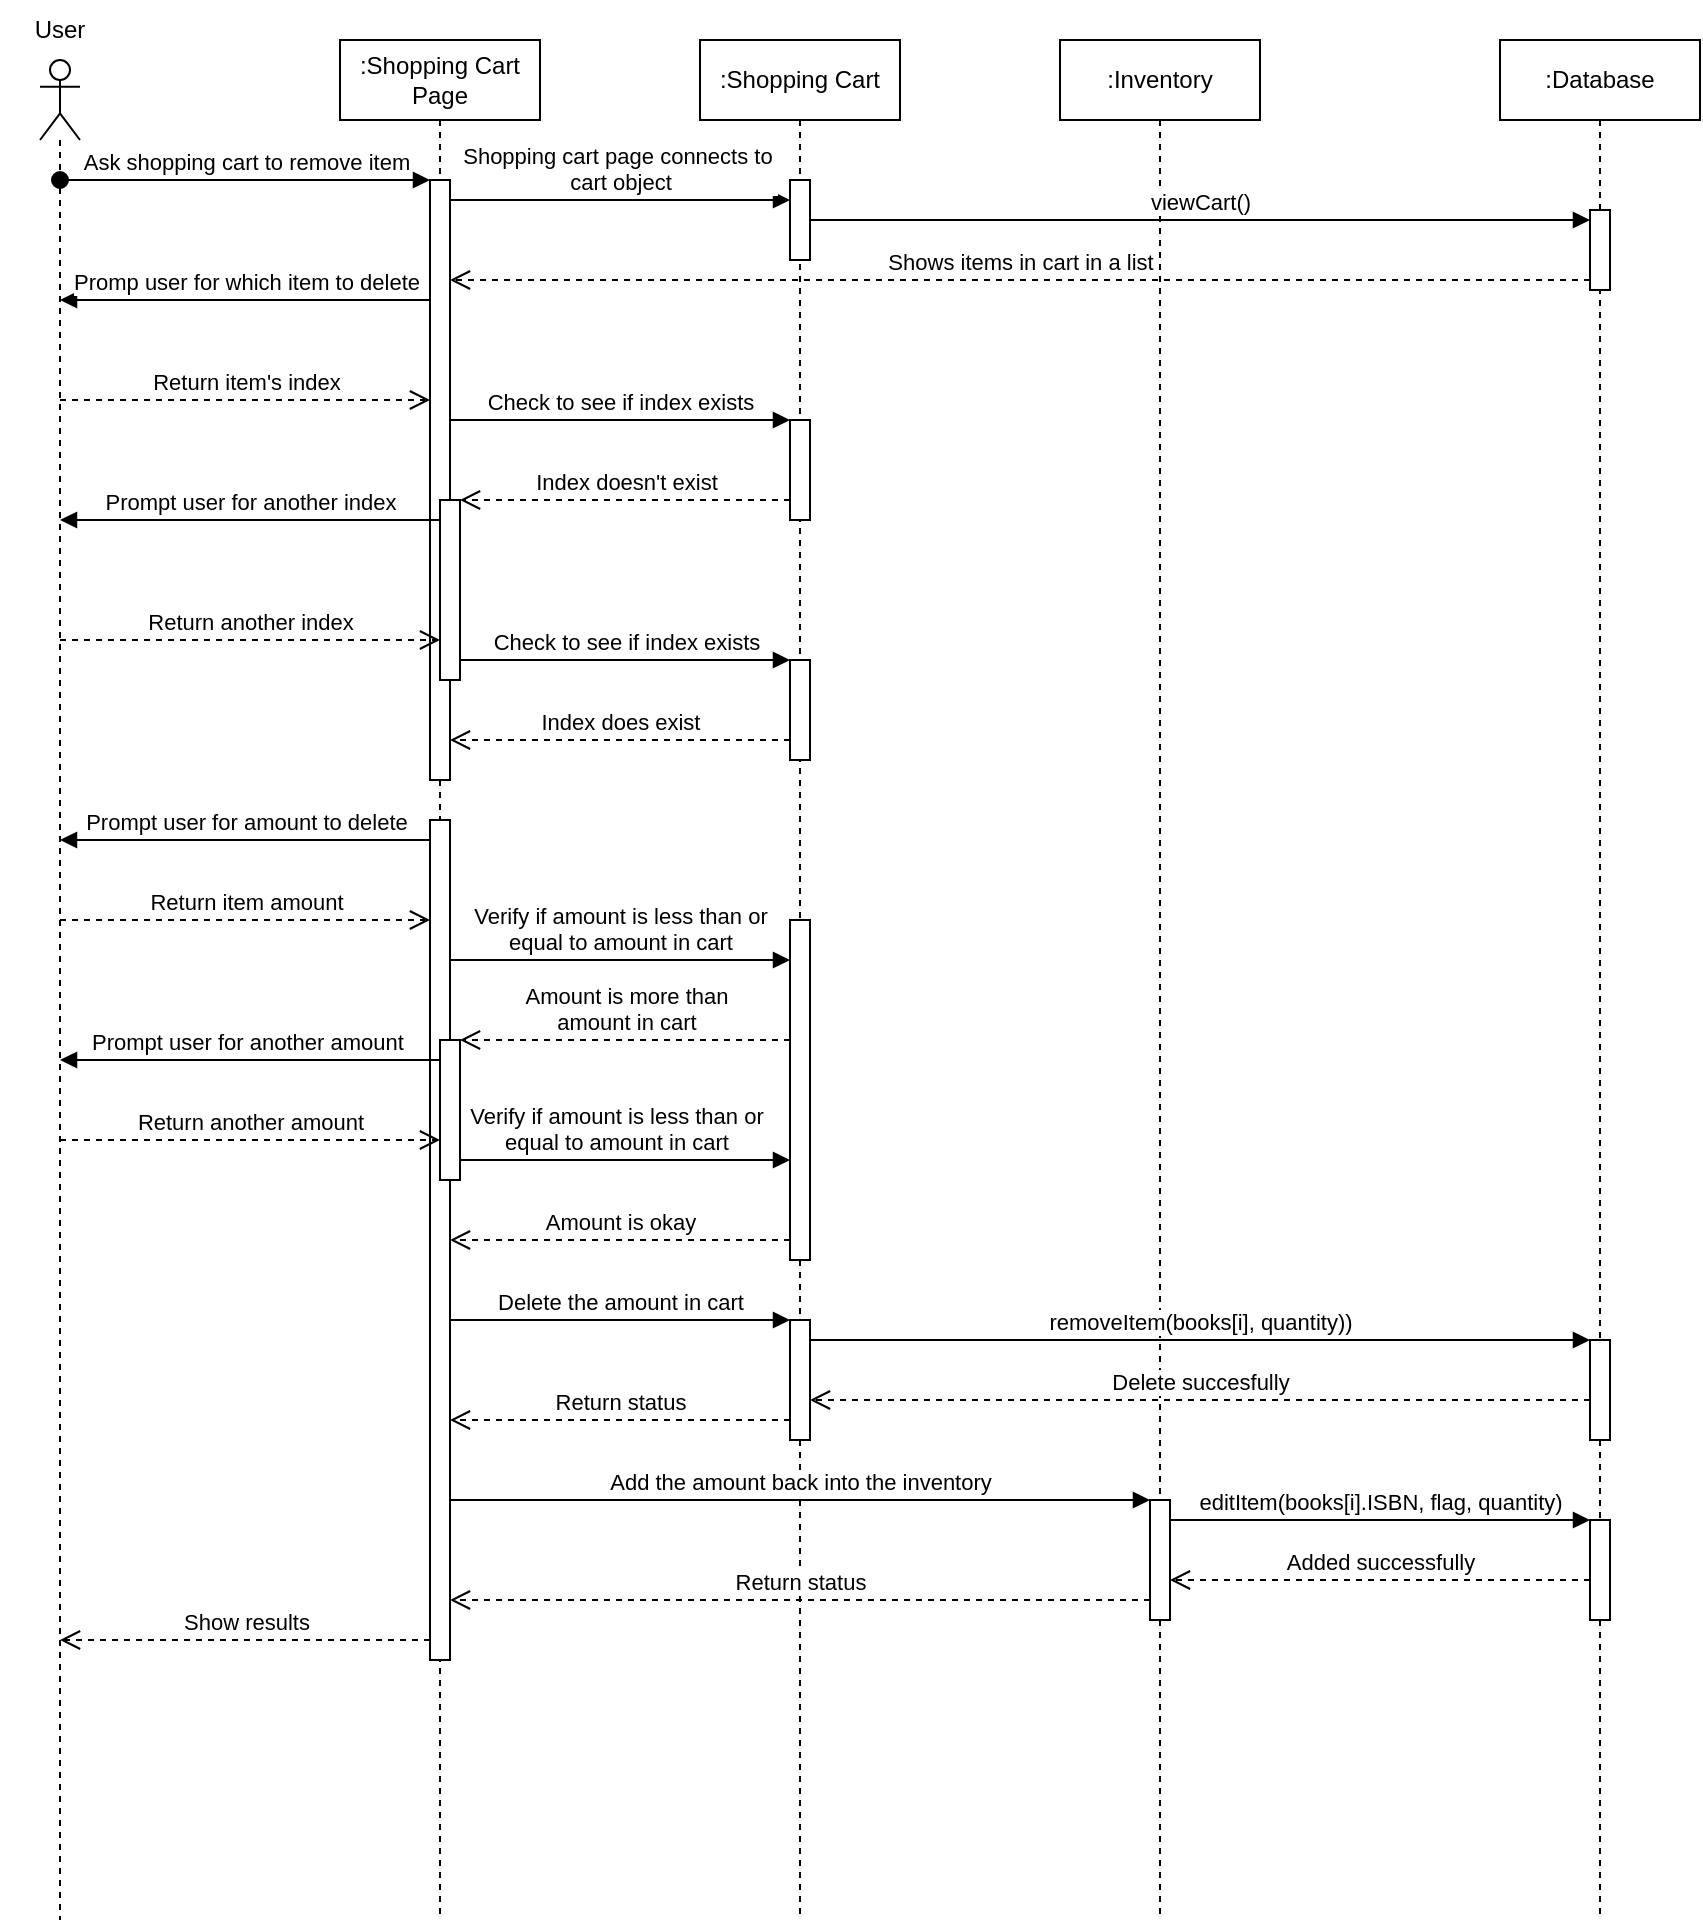 <mxfile version="20.8.23" type="github">
  <diagram name="Page-1" id="2YBvvXClWsGukQMizWep">
    <mxGraphModel dx="1247" dy="725" grid="1" gridSize="10" guides="1" tooltips="1" connect="1" arrows="1" fold="1" page="1" pageScale="1" pageWidth="1100" pageHeight="850" math="0" shadow="0">
      <root>
        <mxCell id="0" />
        <mxCell id="1" parent="0" />
        <mxCell id="aM9ryv3xv72pqoxQDRHE-1" value=":Shopping Cart" style="shape=umlLifeline;perimeter=lifelinePerimeter;whiteSpace=wrap;html=1;container=0;dropTarget=0;collapsible=0;recursiveResize=0;outlineConnect=0;portConstraint=eastwest;newEdgeStyle={&quot;edgeStyle&quot;:&quot;elbowEdgeStyle&quot;,&quot;elbow&quot;:&quot;vertical&quot;,&quot;curved&quot;:0,&quot;rounded&quot;:0};" parent="1" vertex="1">
          <mxGeometry x="420" y="60" width="100" height="940" as="geometry" />
        </mxCell>
        <mxCell id="aM9ryv3xv72pqoxQDRHE-2" value="" style="html=1;points=[];perimeter=orthogonalPerimeter;outlineConnect=0;targetShapes=umlLifeline;portConstraint=eastwest;newEdgeStyle={&quot;edgeStyle&quot;:&quot;elbowEdgeStyle&quot;,&quot;elbow&quot;:&quot;vertical&quot;,&quot;curved&quot;:0,&quot;rounded&quot;:0};" parent="aM9ryv3xv72pqoxQDRHE-1" vertex="1">
          <mxGeometry x="45" y="190" width="10" height="50" as="geometry" />
        </mxCell>
        <mxCell id="WzLBoGMBvQ0cPkd2S0De-14" value="" style="html=1;points=[];perimeter=orthogonalPerimeter;outlineConnect=0;targetShapes=umlLifeline;portConstraint=eastwest;newEdgeStyle={&quot;edgeStyle&quot;:&quot;elbowEdgeStyle&quot;,&quot;elbow&quot;:&quot;vertical&quot;,&quot;curved&quot;:0,&quot;rounded&quot;:0};" vertex="1" parent="aM9ryv3xv72pqoxQDRHE-1">
          <mxGeometry x="45" y="440" width="10" height="170" as="geometry" />
        </mxCell>
        <mxCell id="WzLBoGMBvQ0cPkd2S0De-26" value="" style="html=1;points=[];perimeter=orthogonalPerimeter;outlineConnect=0;targetShapes=umlLifeline;portConstraint=eastwest;newEdgeStyle={&quot;edgeStyle&quot;:&quot;elbowEdgeStyle&quot;,&quot;elbow&quot;:&quot;vertical&quot;,&quot;curved&quot;:0,&quot;rounded&quot;:0};" vertex="1" parent="aM9ryv3xv72pqoxQDRHE-1">
          <mxGeometry x="45" y="310" width="10" height="50" as="geometry" />
        </mxCell>
        <mxCell id="WzLBoGMBvQ0cPkd2S0De-30" value="" style="html=1;points=[];perimeter=orthogonalPerimeter;outlineConnect=0;targetShapes=umlLifeline;portConstraint=eastwest;newEdgeStyle={&quot;edgeStyle&quot;:&quot;elbowEdgeStyle&quot;,&quot;elbow&quot;:&quot;vertical&quot;,&quot;curved&quot;:0,&quot;rounded&quot;:0};" vertex="1" parent="aM9ryv3xv72pqoxQDRHE-1">
          <mxGeometry x="45" y="640" width="10" height="60" as="geometry" />
        </mxCell>
        <mxCell id="WzLBoGMBvQ0cPkd2S0De-41" value="" style="html=1;points=[];perimeter=orthogonalPerimeter;outlineConnect=0;targetShapes=umlLifeline;portConstraint=eastwest;newEdgeStyle={&quot;edgeStyle&quot;:&quot;elbowEdgeStyle&quot;,&quot;elbow&quot;:&quot;vertical&quot;,&quot;curved&quot;:0,&quot;rounded&quot;:0};" vertex="1" parent="aM9ryv3xv72pqoxQDRHE-1">
          <mxGeometry x="45" y="70" width="10" height="40" as="geometry" />
        </mxCell>
        <mxCell id="aM9ryv3xv72pqoxQDRHE-5" value=":Inventory" style="shape=umlLifeline;perimeter=lifelinePerimeter;whiteSpace=wrap;html=1;container=0;dropTarget=0;collapsible=0;recursiveResize=0;outlineConnect=0;portConstraint=eastwest;newEdgeStyle={&quot;edgeStyle&quot;:&quot;elbowEdgeStyle&quot;,&quot;elbow&quot;:&quot;vertical&quot;,&quot;curved&quot;:0,&quot;rounded&quot;:0};" parent="1" vertex="1">
          <mxGeometry x="600" y="60" width="100" height="940" as="geometry" />
        </mxCell>
        <mxCell id="aM9ryv3xv72pqoxQDRHE-6" value="" style="html=1;points=[];perimeter=orthogonalPerimeter;outlineConnect=0;targetShapes=umlLifeline;portConstraint=eastwest;newEdgeStyle={&quot;edgeStyle&quot;:&quot;elbowEdgeStyle&quot;,&quot;elbow&quot;:&quot;vertical&quot;,&quot;curved&quot;:0,&quot;rounded&quot;:0};" parent="aM9ryv3xv72pqoxQDRHE-5" vertex="1">
          <mxGeometry x="45" y="730" width="10" height="60" as="geometry" />
        </mxCell>
        <mxCell id="jPpGuaEWy_2qQxv9hoCe-4" value="" style="shape=umlLifeline;perimeter=lifelinePerimeter;whiteSpace=wrap;html=1;container=1;dropTarget=0;collapsible=0;recursiveResize=0;outlineConnect=0;portConstraint=eastwest;newEdgeStyle={&quot;edgeStyle&quot;:&quot;elbowEdgeStyle&quot;,&quot;elbow&quot;:&quot;vertical&quot;,&quot;curved&quot;:0,&quot;rounded&quot;:0};participant=umlActor;" parent="1" vertex="1">
          <mxGeometry x="90" y="70" width="20" height="930" as="geometry" />
        </mxCell>
        <mxCell id="jPpGuaEWy_2qQxv9hoCe-5" value="User" style="text;strokeColor=none;align=center;fillColor=none;html=1;verticalAlign=middle;whiteSpace=wrap;rounded=0;" parent="1" vertex="1">
          <mxGeometry x="70" y="40" width="60" height="30" as="geometry" />
        </mxCell>
        <mxCell id="aM9ryv3xv72pqoxQDRHE-3" value="Ask shopping cart to remove item" style="html=1;verticalAlign=bottom;startArrow=oval;endArrow=block;startSize=8;edgeStyle=elbowEdgeStyle;elbow=vertical;curved=0;rounded=0;" parent="1" target="WzLBoGMBvQ0cPkd2S0De-2" edge="1" source="jPpGuaEWy_2qQxv9hoCe-4">
          <mxGeometry x="-0.002" relative="1" as="geometry">
            <mxPoint x="210" y="110" as="sourcePoint" />
            <mxPoint x="240" y="130" as="targetPoint" />
            <Array as="points">
              <mxPoint x="200" y="130" />
            </Array>
            <mxPoint as="offset" />
          </mxGeometry>
        </mxCell>
        <mxCell id="WzLBoGMBvQ0cPkd2S0De-1" value=":Shopping Cart Page" style="shape=umlLifeline;perimeter=lifelinePerimeter;whiteSpace=wrap;html=1;container=0;dropTarget=0;collapsible=0;recursiveResize=0;outlineConnect=0;portConstraint=eastwest;newEdgeStyle={&quot;edgeStyle&quot;:&quot;elbowEdgeStyle&quot;,&quot;elbow&quot;:&quot;vertical&quot;,&quot;curved&quot;:0,&quot;rounded&quot;:0};" vertex="1" parent="1">
          <mxGeometry x="240" y="60" width="100" height="940" as="geometry" />
        </mxCell>
        <mxCell id="WzLBoGMBvQ0cPkd2S0De-2" value="" style="html=1;points=[];perimeter=orthogonalPerimeter;outlineConnect=0;targetShapes=umlLifeline;portConstraint=eastwest;newEdgeStyle={&quot;edgeStyle&quot;:&quot;elbowEdgeStyle&quot;,&quot;elbow&quot;:&quot;vertical&quot;,&quot;curved&quot;:0,&quot;rounded&quot;:0};" vertex="1" parent="WzLBoGMBvQ0cPkd2S0De-1">
          <mxGeometry x="45" y="70" width="10" height="300" as="geometry" />
        </mxCell>
        <mxCell id="aM9ryv3xv72pqoxQDRHE-4" value="" style="html=1;points=[];perimeter=orthogonalPerimeter;outlineConnect=0;targetShapes=umlLifeline;portConstraint=eastwest;newEdgeStyle={&quot;edgeStyle&quot;:&quot;elbowEdgeStyle&quot;,&quot;elbow&quot;:&quot;vertical&quot;,&quot;curved&quot;:0,&quot;rounded&quot;:0};" parent="WzLBoGMBvQ0cPkd2S0De-1" vertex="1">
          <mxGeometry x="50" y="230" width="10" height="90" as="geometry" />
        </mxCell>
        <mxCell id="WzLBoGMBvQ0cPkd2S0De-28" value="" style="html=1;points=[];perimeter=orthogonalPerimeter;outlineConnect=0;targetShapes=umlLifeline;portConstraint=eastwest;newEdgeStyle={&quot;edgeStyle&quot;:&quot;elbowEdgeStyle&quot;,&quot;elbow&quot;:&quot;vertical&quot;,&quot;curved&quot;:0,&quot;rounded&quot;:0};" vertex="1" parent="WzLBoGMBvQ0cPkd2S0De-1">
          <mxGeometry x="45" y="390" width="10" height="420" as="geometry" />
        </mxCell>
        <mxCell id="WzLBoGMBvQ0cPkd2S0De-17" value="" style="html=1;points=[];perimeter=orthogonalPerimeter;outlineConnect=0;targetShapes=umlLifeline;portConstraint=eastwest;newEdgeStyle={&quot;edgeStyle&quot;:&quot;elbowEdgeStyle&quot;,&quot;elbow&quot;:&quot;vertical&quot;,&quot;curved&quot;:0,&quot;rounded&quot;:0};" vertex="1" parent="WzLBoGMBvQ0cPkd2S0De-1">
          <mxGeometry x="50" y="500" width="10" height="70" as="geometry" />
        </mxCell>
        <mxCell id="WzLBoGMBvQ0cPkd2S0De-4" value="Promp user for which item to delete" style="html=1;verticalAlign=bottom;endArrow=block;edgeStyle=elbowEdgeStyle;elbow=vertical;curved=0;rounded=0;" edge="1" parent="1" source="WzLBoGMBvQ0cPkd2S0De-2" target="jPpGuaEWy_2qQxv9hoCe-4">
          <mxGeometry width="80" relative="1" as="geometry">
            <mxPoint x="150" y="170" as="sourcePoint" />
            <mxPoint x="230" y="170" as="targetPoint" />
            <Array as="points">
              <mxPoint x="200" y="190" />
              <mxPoint x="170" y="170" />
            </Array>
          </mxGeometry>
        </mxCell>
        <mxCell id="WzLBoGMBvQ0cPkd2S0De-5" value="Return item&#39;s index" style="html=1;verticalAlign=bottom;endArrow=open;dashed=1;endSize=8;edgeStyle=elbowEdgeStyle;elbow=vertical;curved=0;rounded=0;" edge="1" parent="1" source="jPpGuaEWy_2qQxv9hoCe-4" target="WzLBoGMBvQ0cPkd2S0De-2">
          <mxGeometry relative="1" as="geometry">
            <mxPoint x="230" y="209.5" as="sourcePoint" />
            <mxPoint x="150" y="209.5" as="targetPoint" />
            <Array as="points">
              <mxPoint x="220" y="240" />
              <mxPoint x="240" y="230" />
              <mxPoint x="280" y="210" />
            </Array>
          </mxGeometry>
        </mxCell>
        <mxCell id="WzLBoGMBvQ0cPkd2S0De-6" value="Check to see if index exists" style="html=1;verticalAlign=bottom;endArrow=block;edgeStyle=elbowEdgeStyle;elbow=vertical;curved=0;rounded=0;" edge="1" parent="1" source="WzLBoGMBvQ0cPkd2S0De-2" target="aM9ryv3xv72pqoxQDRHE-2">
          <mxGeometry width="80" relative="1" as="geometry">
            <mxPoint x="310" y="250" as="sourcePoint" />
            <mxPoint x="400" y="260" as="targetPoint" />
            <Array as="points">
              <mxPoint x="410" y="250" />
            </Array>
          </mxGeometry>
        </mxCell>
        <mxCell id="WzLBoGMBvQ0cPkd2S0De-7" value="Index doesn&#39;t exist" style="html=1;verticalAlign=bottom;endArrow=open;dashed=1;endSize=8;edgeStyle=elbowEdgeStyle;elbow=vertical;curved=0;rounded=0;" edge="1" parent="1" source="aM9ryv3xv72pqoxQDRHE-2" target="aM9ryv3xv72pqoxQDRHE-4">
          <mxGeometry relative="1" as="geometry">
            <mxPoint x="465" y="290" as="sourcePoint" />
            <mxPoint x="385" y="290" as="targetPoint" />
            <Array as="points">
              <mxPoint x="340" y="290" />
            </Array>
          </mxGeometry>
        </mxCell>
        <mxCell id="WzLBoGMBvQ0cPkd2S0De-8" value="Prompt user for another index" style="html=1;verticalAlign=bottom;endArrow=block;edgeStyle=elbowEdgeStyle;elbow=vertical;curved=0;rounded=0;" edge="1" parent="1" source="aM9ryv3xv72pqoxQDRHE-4" target="jPpGuaEWy_2qQxv9hoCe-4">
          <mxGeometry width="80" relative="1" as="geometry">
            <mxPoint x="275" y="330" as="sourcePoint" />
            <mxPoint x="90" y="330" as="targetPoint" />
            <Array as="points">
              <mxPoint x="220" y="300" />
              <mxPoint x="260" y="290" />
              <mxPoint x="190" y="330" />
              <mxPoint x="160" y="320" />
            </Array>
          </mxGeometry>
        </mxCell>
        <mxCell id="WzLBoGMBvQ0cPkd2S0De-9" value="Return another index" style="html=1;verticalAlign=bottom;endArrow=open;dashed=1;endSize=8;edgeStyle=elbowEdgeStyle;elbow=vertical;curved=0;rounded=0;" edge="1" parent="1" source="jPpGuaEWy_2qQxv9hoCe-4" target="aM9ryv3xv72pqoxQDRHE-4">
          <mxGeometry relative="1" as="geometry">
            <mxPoint x="230" y="350" as="sourcePoint" />
            <mxPoint x="150" y="350" as="targetPoint" />
            <Array as="points">
              <mxPoint x="240" y="360" />
            </Array>
          </mxGeometry>
        </mxCell>
        <mxCell id="WzLBoGMBvQ0cPkd2S0De-10" value="Check to see if index exists" style="html=1;verticalAlign=bottom;endArrow=block;edgeStyle=elbowEdgeStyle;elbow=vertical;curved=0;rounded=0;" edge="1" parent="1" source="aM9ryv3xv72pqoxQDRHE-4" target="WzLBoGMBvQ0cPkd2S0De-26">
          <mxGeometry width="80" relative="1" as="geometry">
            <mxPoint x="305" y="360" as="sourcePoint" />
            <mxPoint x="460" y="370" as="targetPoint" />
            <Array as="points">
              <mxPoint x="340" y="370" />
              <mxPoint x="420" y="360" />
            </Array>
          </mxGeometry>
        </mxCell>
        <mxCell id="WzLBoGMBvQ0cPkd2S0De-11" value="Index does exist" style="html=1;verticalAlign=bottom;endArrow=open;dashed=1;endSize=8;edgeStyle=elbowEdgeStyle;elbow=vertical;curved=0;rounded=0;" edge="1" parent="1" source="WzLBoGMBvQ0cPkd2S0De-26" target="WzLBoGMBvQ0cPkd2S0De-2">
          <mxGeometry relative="1" as="geometry">
            <mxPoint x="440" y="400" as="sourcePoint" />
            <mxPoint x="310" y="400" as="targetPoint" />
            <Array as="points">
              <mxPoint x="350" y="410" />
              <mxPoint x="420" y="400" />
              <mxPoint x="330" y="440" />
            </Array>
            <mxPoint as="offset" />
          </mxGeometry>
        </mxCell>
        <mxCell id="WzLBoGMBvQ0cPkd2S0De-12" value="Prompt user for amount to delete" style="html=1;verticalAlign=bottom;endArrow=block;edgeStyle=elbowEdgeStyle;elbow=vertical;curved=0;rounded=0;" edge="1" parent="1" source="WzLBoGMBvQ0cPkd2S0De-28" target="jPpGuaEWy_2qQxv9hoCe-4">
          <mxGeometry width="80" relative="1" as="geometry">
            <mxPoint x="270" y="460" as="sourcePoint" />
            <mxPoint x="400" y="500" as="targetPoint" />
            <Array as="points">
              <mxPoint x="240" y="460" />
              <mxPoint x="210" y="480" />
              <mxPoint x="410" y="490" />
            </Array>
          </mxGeometry>
        </mxCell>
        <mxCell id="WzLBoGMBvQ0cPkd2S0De-13" value="Return item amount" style="html=1;verticalAlign=bottom;endArrow=open;dashed=1;endSize=8;edgeStyle=elbowEdgeStyle;elbow=vertical;curved=0;rounded=0;" edge="1" parent="1" source="jPpGuaEWy_2qQxv9hoCe-4" target="WzLBoGMBvQ0cPkd2S0De-28">
          <mxGeometry relative="1" as="geometry">
            <mxPoint x="210" y="510" as="sourcePoint" />
            <mxPoint x="270" y="500" as="targetPoint" />
            <Array as="points">
              <mxPoint x="170" y="500" />
            </Array>
          </mxGeometry>
        </mxCell>
        <mxCell id="WzLBoGMBvQ0cPkd2S0De-15" value="Verify if amount is less than or&lt;br&gt;equal to amount in cart" style="html=1;verticalAlign=bottom;endArrow=block;edgeStyle=elbowEdgeStyle;elbow=vertical;curved=0;rounded=0;" edge="1" parent="1" source="WzLBoGMBvQ0cPkd2S0De-28" target="WzLBoGMBvQ0cPkd2S0De-14">
          <mxGeometry width="80" relative="1" as="geometry">
            <mxPoint x="310" y="520" as="sourcePoint" />
            <mxPoint x="495" y="540" as="targetPoint" />
            <Array as="points">
              <mxPoint x="430" y="520" />
              <mxPoint x="450" y="540" />
            </Array>
          </mxGeometry>
        </mxCell>
        <mxCell id="WzLBoGMBvQ0cPkd2S0De-16" value="Amount is more than &lt;br&gt;amount in cart" style="html=1;verticalAlign=bottom;endArrow=open;dashed=1;endSize=8;edgeStyle=elbowEdgeStyle;elbow=vertical;curved=0;rounded=0;" edge="1" parent="1" source="WzLBoGMBvQ0cPkd2S0De-14" target="WzLBoGMBvQ0cPkd2S0De-17">
          <mxGeometry relative="1" as="geometry">
            <mxPoint x="410" y="560" as="sourcePoint" />
            <mxPoint x="330" y="560" as="targetPoint" />
            <Array as="points">
              <mxPoint x="430" y="560" />
              <mxPoint x="330" y="550" />
              <mxPoint x="410" y="560" />
            </Array>
            <mxPoint as="offset" />
          </mxGeometry>
        </mxCell>
        <mxCell id="WzLBoGMBvQ0cPkd2S0De-18" value="Prompt user for another amount&amp;nbsp;" style="html=1;verticalAlign=bottom;endArrow=block;edgeStyle=elbowEdgeStyle;elbow=vertical;curved=0;rounded=0;" edge="1" parent="1" source="WzLBoGMBvQ0cPkd2S0De-17">
          <mxGeometry width="80" relative="1" as="geometry">
            <mxPoint x="285" y="570" as="sourcePoint" />
            <mxPoint x="100" y="570" as="targetPoint" />
            <Array as="points">
              <mxPoint x="240" y="570" />
              <mxPoint x="210" y="590" />
              <mxPoint x="410" y="600" />
            </Array>
          </mxGeometry>
        </mxCell>
        <mxCell id="WzLBoGMBvQ0cPkd2S0De-19" value="Return another amount" style="html=1;verticalAlign=bottom;endArrow=open;dashed=1;endSize=8;edgeStyle=elbowEdgeStyle;elbow=vertical;curved=0;rounded=0;" edge="1" parent="1" source="jPpGuaEWy_2qQxv9hoCe-4" target="WzLBoGMBvQ0cPkd2S0De-17">
          <mxGeometry relative="1" as="geometry">
            <mxPoint x="210" y="620" as="sourcePoint" />
            <mxPoint x="130" y="620" as="targetPoint" />
            <Array as="points">
              <mxPoint x="210" y="610" />
              <mxPoint x="140" y="620" />
            </Array>
          </mxGeometry>
        </mxCell>
        <mxCell id="WzLBoGMBvQ0cPkd2S0De-20" value="Verify if amount is less than or&lt;br&gt;equal to amount in cart" style="html=1;verticalAlign=bottom;endArrow=block;edgeStyle=elbowEdgeStyle;elbow=vertical;curved=0;rounded=0;" edge="1" parent="1" target="WzLBoGMBvQ0cPkd2S0De-14">
          <mxGeometry width="80" relative="1" as="geometry">
            <mxPoint x="300" y="610" as="sourcePoint" />
            <mxPoint x="470" y="610" as="targetPoint" />
            <Array as="points">
              <mxPoint x="310" y="620" />
              <mxPoint x="435" y="610" />
              <mxPoint x="455" y="630" />
            </Array>
          </mxGeometry>
        </mxCell>
        <mxCell id="WzLBoGMBvQ0cPkd2S0De-21" value="Amount is okay" style="html=1;verticalAlign=bottom;endArrow=open;dashed=1;endSize=8;edgeStyle=elbowEdgeStyle;elbow=vertical;curved=0;rounded=0;" edge="1" parent="1" target="WzLBoGMBvQ0cPkd2S0De-28">
          <mxGeometry relative="1" as="geometry">
            <mxPoint x="465" y="660" as="sourcePoint" />
            <mxPoint x="300" y="660" as="targetPoint" />
            <Array as="points">
              <mxPoint x="330" y="660" />
              <mxPoint x="410" y="670" />
            </Array>
            <mxPoint as="offset" />
          </mxGeometry>
        </mxCell>
        <mxCell id="WzLBoGMBvQ0cPkd2S0De-22" value="Add the amount back into the inventory" style="html=1;verticalAlign=bottom;endArrow=block;edgeStyle=elbowEdgeStyle;elbow=vertical;curved=0;rounded=0;" edge="1" parent="1" source="WzLBoGMBvQ0cPkd2S0De-28" target="aM9ryv3xv72pqoxQDRHE-6">
          <mxGeometry width="80" relative="1" as="geometry">
            <mxPoint x="310" y="730" as="sourcePoint" />
            <mxPoint x="400" y="720" as="targetPoint" />
            <Array as="points">
              <mxPoint x="350" y="790" />
              <mxPoint x="530" y="770" />
              <mxPoint x="510" y="740" />
              <mxPoint x="540" y="730" />
            </Array>
          </mxGeometry>
        </mxCell>
        <mxCell id="WzLBoGMBvQ0cPkd2S0De-23" value="Return status" style="html=1;verticalAlign=bottom;endArrow=open;dashed=1;endSize=8;edgeStyle=elbowEdgeStyle;elbow=vertical;curved=0;rounded=0;" edge="1" parent="1" source="aM9ryv3xv72pqoxQDRHE-6" target="WzLBoGMBvQ0cPkd2S0De-28">
          <mxGeometry relative="1" as="geometry">
            <mxPoint x="630" y="780" as="sourcePoint" />
            <mxPoint x="310" y="780" as="targetPoint" />
            <Array as="points">
              <mxPoint x="380" y="840" />
              <mxPoint x="560" y="830" />
              <mxPoint x="510" y="820" />
              <mxPoint x="550" y="790" />
              <mxPoint x="340" y="780" />
            </Array>
          </mxGeometry>
        </mxCell>
        <mxCell id="WzLBoGMBvQ0cPkd2S0De-24" value="Show results" style="html=1;verticalAlign=bottom;endArrow=open;dashed=1;endSize=8;edgeStyle=elbowEdgeStyle;elbow=vertical;curved=0;rounded=0;" edge="1" parent="1" source="WzLBoGMBvQ0cPkd2S0De-28" target="jPpGuaEWy_2qQxv9hoCe-4">
          <mxGeometry relative="1" as="geometry">
            <mxPoint x="250" y="800" as="sourcePoint" />
            <mxPoint x="180" y="800" as="targetPoint" />
            <Array as="points">
              <mxPoint x="260" y="860" />
              <mxPoint x="230" y="840" />
              <mxPoint x="120" y="800" />
            </Array>
          </mxGeometry>
        </mxCell>
        <mxCell id="WzLBoGMBvQ0cPkd2S0De-31" value="Delete the amount in cart" style="html=1;verticalAlign=bottom;endArrow=block;edgeStyle=elbowEdgeStyle;elbow=vertical;curved=0;rounded=0;" edge="1" parent="1" source="WzLBoGMBvQ0cPkd2S0De-28" target="WzLBoGMBvQ0cPkd2S0De-30">
          <mxGeometry width="80" relative="1" as="geometry">
            <mxPoint x="295" y="730" as="sourcePoint" />
            <mxPoint x="460" y="730" as="targetPoint" />
            <Array as="points">
              <mxPoint x="430" y="700" />
              <mxPoint x="540" y="690" />
            </Array>
            <mxPoint as="offset" />
          </mxGeometry>
        </mxCell>
        <mxCell id="WzLBoGMBvQ0cPkd2S0De-32" value="Return status" style="html=1;verticalAlign=bottom;endArrow=open;dashed=1;endSize=8;edgeStyle=elbowEdgeStyle;elbow=vertical;curved=0;rounded=0;" edge="1" parent="1" source="WzLBoGMBvQ0cPkd2S0De-30" target="WzLBoGMBvQ0cPkd2S0De-28">
          <mxGeometry relative="1" as="geometry">
            <mxPoint x="655" y="830" as="sourcePoint" />
            <mxPoint x="305" y="830" as="targetPoint" />
            <Array as="points">
              <mxPoint x="430" y="750" />
              <mxPoint x="440" y="740" />
              <mxPoint x="330" y="730" />
              <mxPoint x="400" y="730" />
              <mxPoint x="520" y="830" />
              <mxPoint x="560" y="800" />
              <mxPoint x="350" y="790" />
            </Array>
          </mxGeometry>
        </mxCell>
        <mxCell id="WzLBoGMBvQ0cPkd2S0De-33" value=":Database" style="shape=umlLifeline;perimeter=lifelinePerimeter;whiteSpace=wrap;html=1;container=0;dropTarget=0;collapsible=0;recursiveResize=0;outlineConnect=0;portConstraint=eastwest;newEdgeStyle={&quot;edgeStyle&quot;:&quot;elbowEdgeStyle&quot;,&quot;elbow&quot;:&quot;vertical&quot;,&quot;curved&quot;:0,&quot;rounded&quot;:0};" vertex="1" parent="1">
          <mxGeometry x="820" y="60" width="100" height="940" as="geometry" />
        </mxCell>
        <mxCell id="WzLBoGMBvQ0cPkd2S0De-34" value="" style="html=1;points=[];perimeter=orthogonalPerimeter;outlineConnect=0;targetShapes=umlLifeline;portConstraint=eastwest;newEdgeStyle={&quot;edgeStyle&quot;:&quot;elbowEdgeStyle&quot;,&quot;elbow&quot;:&quot;vertical&quot;,&quot;curved&quot;:0,&quot;rounded&quot;:0};" vertex="1" parent="WzLBoGMBvQ0cPkd2S0De-33">
          <mxGeometry x="45" y="650" width="10" height="50" as="geometry" />
        </mxCell>
        <mxCell id="WzLBoGMBvQ0cPkd2S0De-38" value="" style="html=1;points=[];perimeter=orthogonalPerimeter;outlineConnect=0;targetShapes=umlLifeline;portConstraint=eastwest;newEdgeStyle={&quot;edgeStyle&quot;:&quot;elbowEdgeStyle&quot;,&quot;elbow&quot;:&quot;vertical&quot;,&quot;curved&quot;:0,&quot;rounded&quot;:0};" vertex="1" parent="WzLBoGMBvQ0cPkd2S0De-33">
          <mxGeometry x="45" y="85" width="10" height="40" as="geometry" />
        </mxCell>
        <mxCell id="WzLBoGMBvQ0cPkd2S0De-45" value="" style="html=1;points=[];perimeter=orthogonalPerimeter;outlineConnect=0;targetShapes=umlLifeline;portConstraint=eastwest;newEdgeStyle={&quot;edgeStyle&quot;:&quot;elbowEdgeStyle&quot;,&quot;elbow&quot;:&quot;vertical&quot;,&quot;curved&quot;:0,&quot;rounded&quot;:0};" vertex="1" parent="WzLBoGMBvQ0cPkd2S0De-33">
          <mxGeometry x="45" y="740" width="10" height="50" as="geometry" />
        </mxCell>
        <mxCell id="WzLBoGMBvQ0cPkd2S0De-39" value="viewCart()" style="html=1;verticalAlign=bottom;endArrow=block;edgeStyle=elbowEdgeStyle;elbow=vertical;curved=0;rounded=0;" edge="1" parent="1" source="WzLBoGMBvQ0cPkd2S0De-41" target="WzLBoGMBvQ0cPkd2S0De-38">
          <mxGeometry width="80" relative="1" as="geometry">
            <mxPoint x="550" y="140" as="sourcePoint" />
            <mxPoint x="580" y="150" as="targetPoint" />
            <Array as="points">
              <mxPoint x="540" y="150" />
              <mxPoint x="550" y="150" />
              <mxPoint x="570" y="140" />
              <mxPoint x="620" y="140" />
              <mxPoint x="600" y="130" />
              <mxPoint x="340" y="140" />
              <mxPoint x="290" y="150" />
              <mxPoint x="510" y="190" />
            </Array>
            <mxPoint as="offset" />
          </mxGeometry>
        </mxCell>
        <mxCell id="WzLBoGMBvQ0cPkd2S0De-40" value="Shows items in cart in a list" style="html=1;verticalAlign=bottom;endArrow=open;dashed=1;endSize=8;edgeStyle=elbowEdgeStyle;elbow=vertical;curved=0;rounded=0;" edge="1" parent="1" source="WzLBoGMBvQ0cPkd2S0De-38" target="WzLBoGMBvQ0cPkd2S0De-2">
          <mxGeometry x="0.001" relative="1" as="geometry">
            <mxPoint x="630" y="170" as="sourcePoint" />
            <mxPoint x="630" y="190" as="targetPoint" />
            <Array as="points">
              <mxPoint x="680" y="180" />
              <mxPoint x="490" y="190" />
              <mxPoint x="380" y="170" />
              <mxPoint x="440" y="160" />
              <mxPoint x="390" y="170" />
            </Array>
            <mxPoint as="offset" />
          </mxGeometry>
        </mxCell>
        <mxCell id="WzLBoGMBvQ0cPkd2S0De-42" value="Shopping cart page connects to&amp;nbsp;&lt;br&gt;cart object" style="html=1;verticalAlign=bottom;endArrow=block;edgeStyle=elbowEdgeStyle;elbow=vertical;curved=0;rounded=0;" edge="1" parent="1" source="WzLBoGMBvQ0cPkd2S0De-2" target="WzLBoGMBvQ0cPkd2S0De-41">
          <mxGeometry width="80" relative="1" as="geometry">
            <mxPoint x="340" y="140" as="sourcePoint" />
            <mxPoint x="420" y="140" as="targetPoint" />
            <Array as="points">
              <mxPoint x="440" y="140" />
            </Array>
          </mxGeometry>
        </mxCell>
        <mxCell id="WzLBoGMBvQ0cPkd2S0De-43" value="removeItem(books[i], quantity))" style="html=1;verticalAlign=bottom;endArrow=block;edgeStyle=elbowEdgeStyle;elbow=vertical;curved=0;rounded=0;" edge="1" parent="1" source="WzLBoGMBvQ0cPkd2S0De-30" target="WzLBoGMBvQ0cPkd2S0De-34">
          <mxGeometry width="80" relative="1" as="geometry">
            <mxPoint x="560" y="710" as="sourcePoint" />
            <mxPoint x="640" y="710" as="targetPoint" />
            <Array as="points">
              <mxPoint x="750" y="710" />
            </Array>
          </mxGeometry>
        </mxCell>
        <mxCell id="WzLBoGMBvQ0cPkd2S0De-44" value="Delete succesfully" style="html=1;verticalAlign=bottom;endArrow=open;dashed=1;endSize=8;edgeStyle=elbowEdgeStyle;elbow=vertical;curved=0;rounded=0;" edge="1" parent="1" source="WzLBoGMBvQ0cPkd2S0De-34" target="WzLBoGMBvQ0cPkd2S0De-30">
          <mxGeometry relative="1" as="geometry">
            <mxPoint x="690" y="740" as="sourcePoint" />
            <mxPoint x="610" y="740" as="targetPoint" />
            <Array as="points">
              <mxPoint x="540" y="740" />
              <mxPoint x="590" y="750" />
              <mxPoint x="550" y="730" />
            </Array>
          </mxGeometry>
        </mxCell>
        <mxCell id="WzLBoGMBvQ0cPkd2S0De-46" value="editItem(books[i].ISBN, flag, quantity)" style="html=1;verticalAlign=bottom;endArrow=block;edgeStyle=elbowEdgeStyle;elbow=vertical;curved=0;rounded=0;" edge="1" parent="1" source="aM9ryv3xv72pqoxQDRHE-6" target="WzLBoGMBvQ0cPkd2S0De-45">
          <mxGeometry width="80" relative="1" as="geometry">
            <mxPoint x="690" y="800" as="sourcePoint" />
            <mxPoint x="770" y="800" as="targetPoint" />
            <Array as="points">
              <mxPoint x="790" y="800" />
            </Array>
          </mxGeometry>
        </mxCell>
        <mxCell id="WzLBoGMBvQ0cPkd2S0De-47" value="Added successfully" style="html=1;verticalAlign=bottom;endArrow=open;dashed=1;endSize=8;edgeStyle=elbowEdgeStyle;elbow=vertical;curved=0;rounded=0;" edge="1" parent="1" source="WzLBoGMBvQ0cPkd2S0De-45" target="aM9ryv3xv72pqoxQDRHE-6">
          <mxGeometry relative="1" as="geometry">
            <mxPoint x="790" y="830.22" as="sourcePoint" />
            <mxPoint x="710" y="830.22" as="targetPoint" />
            <Array as="points">
              <mxPoint x="740" y="830" />
            </Array>
          </mxGeometry>
        </mxCell>
      </root>
    </mxGraphModel>
  </diagram>
</mxfile>
